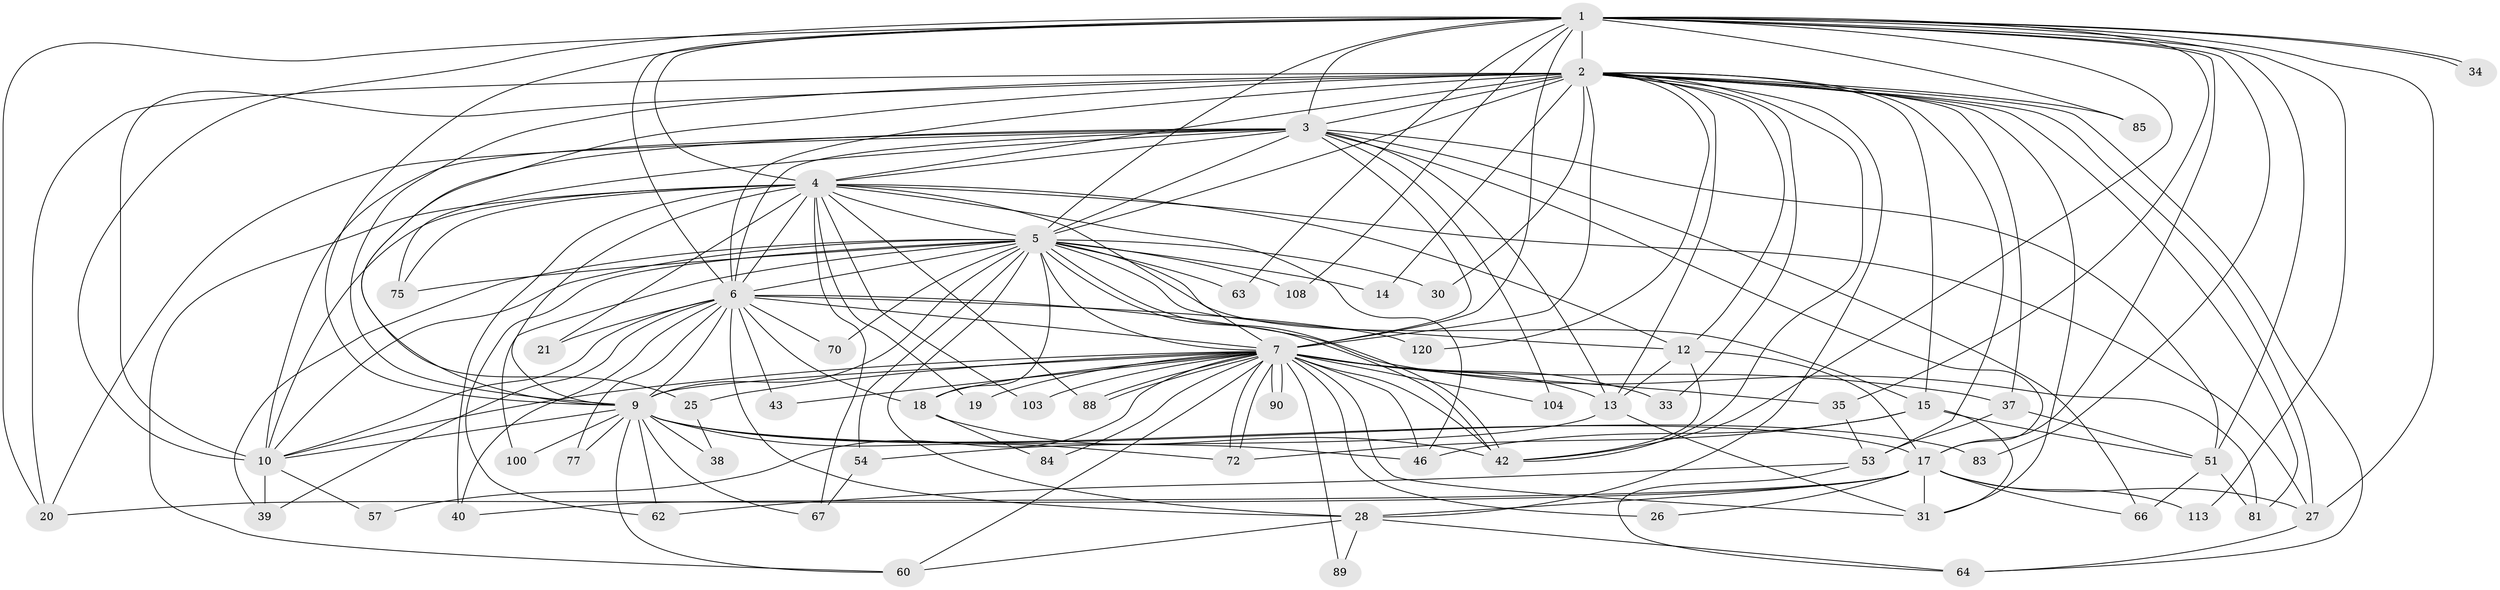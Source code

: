 // original degree distribution, {24: 0.008130081300813009, 22: 0.016260162601626018, 17: 0.016260162601626018, 20: 0.016260162601626018, 29: 0.008130081300813009, 35: 0.008130081300813009, 12: 0.008130081300813009, 5: 0.06504065040650407, 6: 0.008130081300813009, 2: 0.5203252032520326, 4: 0.11382113821138211, 13: 0.008130081300813009, 3: 0.1951219512195122, 9: 0.008130081300813009}
// Generated by graph-tools (version 1.1) at 2025/17/03/04/25 18:17:44]
// undirected, 61 vertices, 179 edges
graph export_dot {
graph [start="1"]
  node [color=gray90,style=filled];
  1 [super="+69"];
  2 [super="+29+59+22+8+24+16+36+47"];
  3;
  4 [super="+11"];
  5;
  6;
  7 [super="+48+44"];
  9;
  10 [super="+58"];
  12 [super="+105+91"];
  13 [super="+23"];
  14;
  15 [super="+76"];
  17 [super="+95+122"];
  18 [super="+52"];
  19;
  20 [super="+99+73"];
  21;
  25;
  26 [super="+41"];
  27 [super="+71"];
  28 [super="+32+114+117+65"];
  30;
  31 [super="+78+50"];
  33;
  34;
  35;
  37;
  38;
  39;
  40 [super="+55"];
  42 [super="+79+87"];
  43;
  46 [super="+97+118"];
  51 [super="+107+68"];
  53 [super="+56"];
  54 [super="+106"];
  57;
  60 [super="+74+80"];
  62 [super="+119"];
  63;
  64 [super="+101"];
  66;
  67;
  70;
  72 [super="+96+102"];
  75 [super="+93"];
  77;
  81 [super="+98"];
  83;
  84;
  85;
  88 [super="+111"];
  89;
  90;
  100;
  103;
  104;
  108;
  113;
  120;
  1 -- 2 [weight=4];
  1 -- 3;
  1 -- 4;
  1 -- 5;
  1 -- 6;
  1 -- 7;
  1 -- 9;
  1 -- 10;
  1 -- 20;
  1 -- 34;
  1 -- 34;
  1 -- 35;
  1 -- 63;
  1 -- 83;
  1 -- 85;
  1 -- 108;
  1 -- 113;
  1 -- 27;
  1 -- 42;
  1 -- 51;
  1 -- 17;
  2 -- 3 [weight=3];
  2 -- 4 [weight=3];
  2 -- 5 [weight=2];
  2 -- 6 [weight=3];
  2 -- 7 [weight=2];
  2 -- 9 [weight=3];
  2 -- 10 [weight=4];
  2 -- 15;
  2 -- 25;
  2 -- 37;
  2 -- 85;
  2 -- 81;
  2 -- 27;
  2 -- 28;
  2 -- 64;
  2 -- 12;
  2 -- 33;
  2 -- 14;
  2 -- 53 [weight=3];
  2 -- 120;
  2 -- 30;
  2 -- 31;
  2 -- 20;
  2 -- 42;
  2 -- 13;
  3 -- 4;
  3 -- 5;
  3 -- 6;
  3 -- 7;
  3 -- 9;
  3 -- 10;
  3 -- 13;
  3 -- 20;
  3 -- 51;
  3 -- 66;
  3 -- 75;
  3 -- 104;
  3 -- 17;
  4 -- 5 [weight=2];
  4 -- 6;
  4 -- 7;
  4 -- 9;
  4 -- 10;
  4 -- 12;
  4 -- 19;
  4 -- 21;
  4 -- 27;
  4 -- 40 [weight=2];
  4 -- 67;
  4 -- 46;
  4 -- 88;
  4 -- 60;
  4 -- 103;
  4 -- 75;
  5 -- 6;
  5 -- 7 [weight=2];
  5 -- 9;
  5 -- 10;
  5 -- 12;
  5 -- 14;
  5 -- 15 [weight=2];
  5 -- 18;
  5 -- 28 [weight=2];
  5 -- 30;
  5 -- 39;
  5 -- 42;
  5 -- 42;
  5 -- 54;
  5 -- 63;
  5 -- 70;
  5 -- 75;
  5 -- 100;
  5 -- 108;
  5 -- 62;
  6 -- 7;
  6 -- 9;
  6 -- 10;
  6 -- 18 [weight=2];
  6 -- 21;
  6 -- 28 [weight=2];
  6 -- 39;
  6 -- 43;
  6 -- 70;
  6 -- 77;
  6 -- 120;
  6 -- 81;
  6 -- 40;
  7 -- 9;
  7 -- 10;
  7 -- 19;
  7 -- 25;
  7 -- 26 [weight=3];
  7 -- 33;
  7 -- 35;
  7 -- 37;
  7 -- 43;
  7 -- 57;
  7 -- 60;
  7 -- 72;
  7 -- 72;
  7 -- 88;
  7 -- 88;
  7 -- 89;
  7 -- 90;
  7 -- 90;
  7 -- 103;
  7 -- 104;
  7 -- 46 [weight=2];
  7 -- 13;
  7 -- 42;
  7 -- 84;
  7 -- 18;
  7 -- 31;
  9 -- 10;
  9 -- 17;
  9 -- 38;
  9 -- 46;
  9 -- 60;
  9 -- 62;
  9 -- 67;
  9 -- 77;
  9 -- 83;
  9 -- 100;
  9 -- 72;
  10 -- 57;
  10 -- 39;
  12 -- 13;
  12 -- 17;
  12 -- 42;
  13 -- 31;
  13 -- 54;
  15 -- 46;
  15 -- 51;
  15 -- 72;
  15 -- 31;
  17 -- 26;
  17 -- 27;
  17 -- 31 [weight=2];
  17 -- 40;
  17 -- 66;
  17 -- 113;
  17 -- 28;
  17 -- 20;
  18 -- 84;
  18 -- 42;
  25 -- 38;
  27 -- 64;
  28 -- 89;
  28 -- 64;
  28 -- 60;
  35 -- 53;
  37 -- 51;
  37 -- 53;
  51 -- 81;
  51 -- 66;
  53 -- 64;
  53 -- 62;
  54 -- 67;
}

